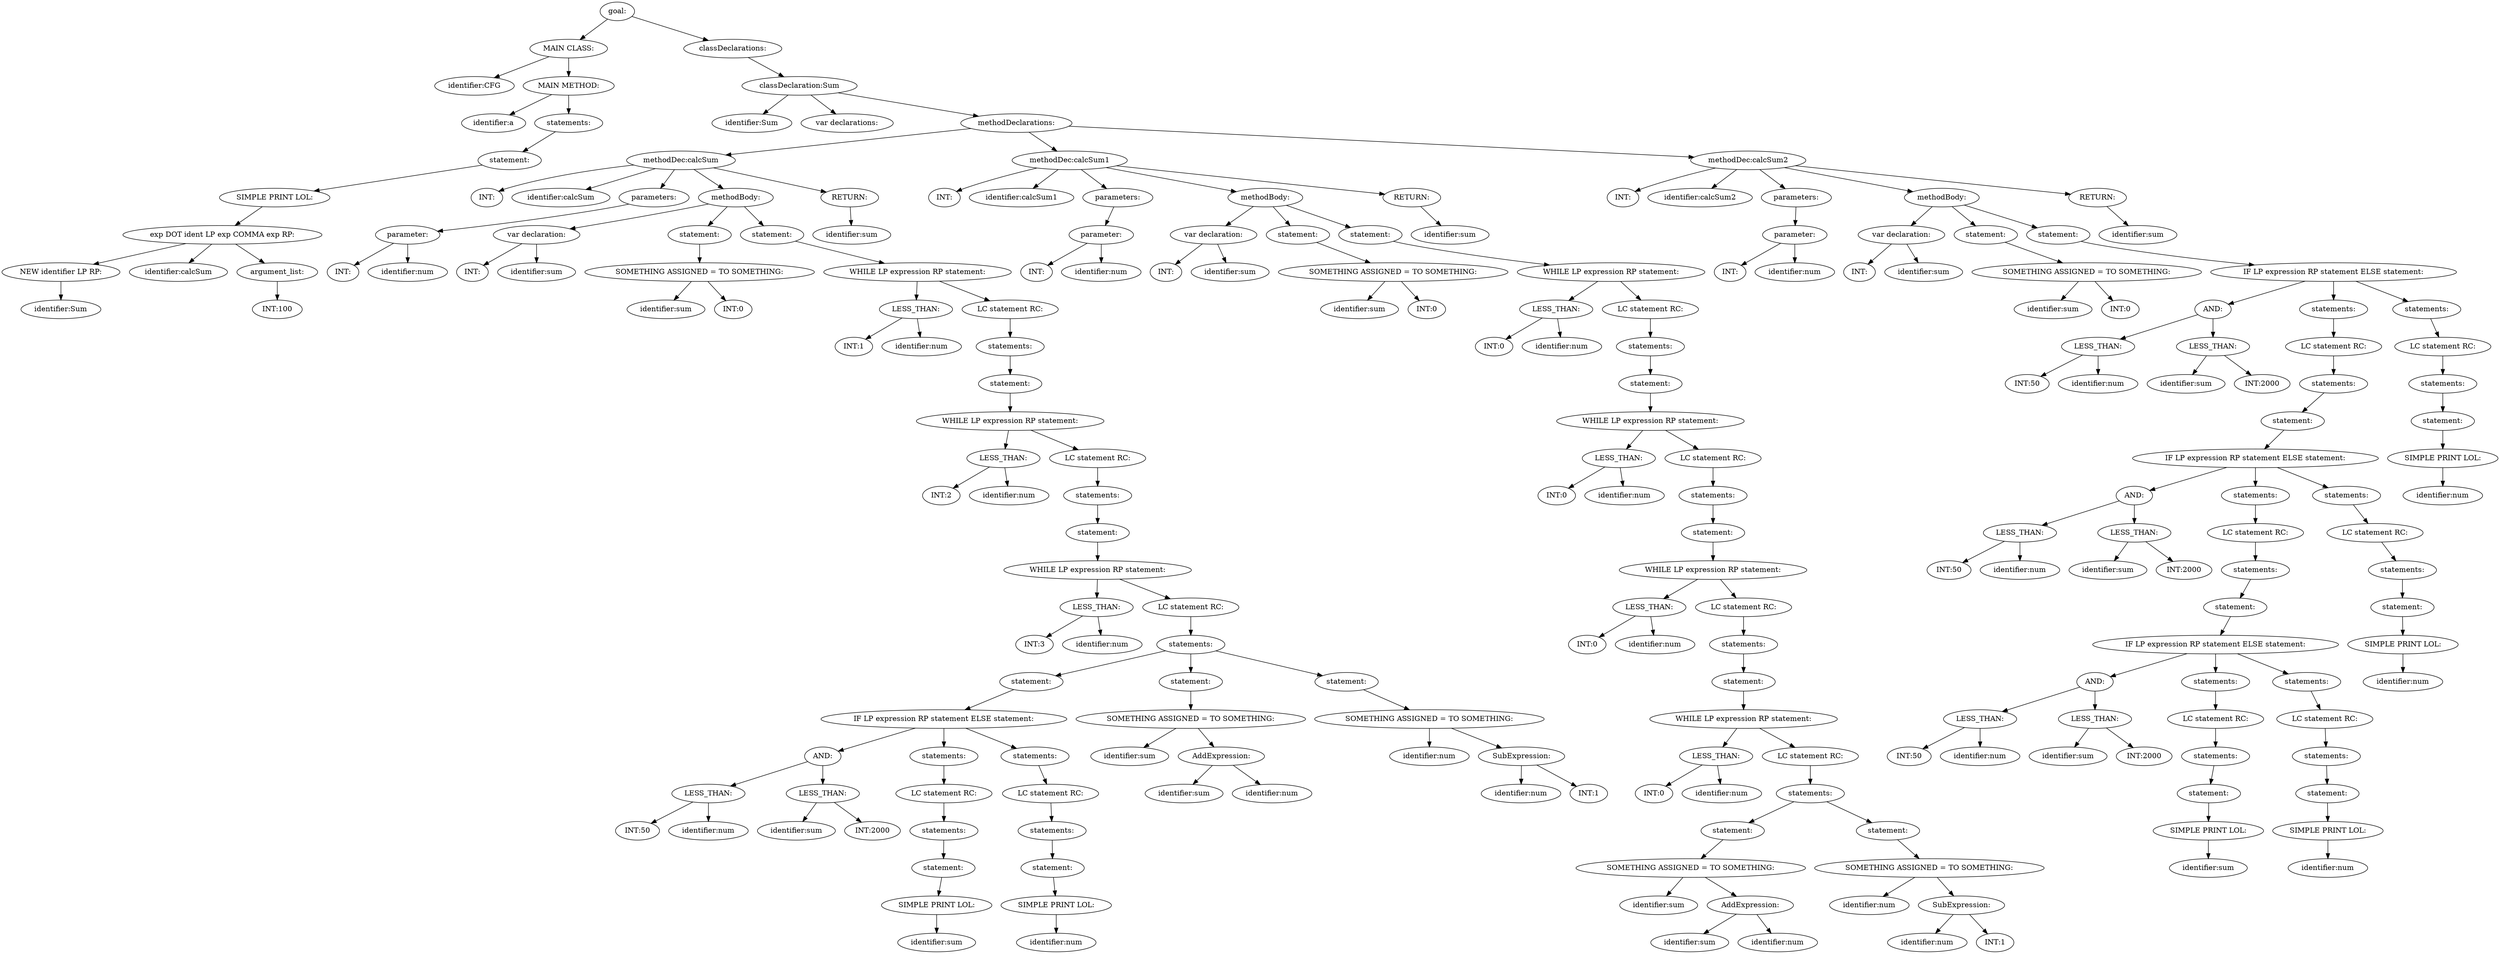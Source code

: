 digraph {
n0 [label="goal:"];
n1 [label="MAIN CLASS:"];
n2 [label="identifier:CFG"];
n1 -> n2
n3 [label="MAIN METHOD:"];
n4 [label="identifier:a"];
n3 -> n4
n5 [label="statements:"];
n6 [label="statement:"];
n7 [label="SIMPLE PRINT LOL:"];
n8 [label="exp DOT ident LP exp COMMA exp RP:"];
n9 [label="NEW identifier LP RP:"];
n10 [label="identifier:Sum"];
n9 -> n10
n8 -> n9
n11 [label="identifier:calcSum"];
n8 -> n11
n12 [label="argument_list:"];
n13 [label="INT:100"];
n12 -> n13
n8 -> n12
n7 -> n8
n6 -> n7
n5 -> n6
n3 -> n5
n1 -> n3
n0 -> n1
n14 [label="classDeclarations:"];
n15 [label="classDeclaration:Sum"];
n16 [label="identifier:Sum"];
n15 -> n16
n17 [label="var declarations:"];
n15 -> n17
n18 [label="methodDeclarations:"];
n19 [label="methodDec:calcSum"];
n20 [label="INT:"];
n19 -> n20
n21 [label="identifier:calcSum"];
n19 -> n21
n22 [label="parameters:"];
n23 [label="parameter:"];
n24 [label="INT:"];
n23 -> n24
n25 [label="identifier:num"];
n23 -> n25
n22 -> n23
n19 -> n22
n26 [label="methodBody:"];
n27 [label="var declaration:"];
n28 [label="INT:"];
n27 -> n28
n29 [label="identifier:sum"];
n27 -> n29
n26 -> n27
n30 [label="statement:"];
n31 [label="SOMETHING ASSIGNED = TO SOMETHING:"];
n32 [label="identifier:sum"];
n31 -> n32
n33 [label="INT:0"];
n31 -> n33
n30 -> n31
n26 -> n30
n34 [label="statement:"];
n35 [label="WHILE LP expression RP statement:"];
n36 [label="LESS_THAN:"];
n37 [label="INT:1"];
n36 -> n37
n38 [label="identifier:num"];
n36 -> n38
n35 -> n36
n39 [label="LC statement RC:"];
n40 [label="statements:"];
n41 [label="statement:"];
n42 [label="WHILE LP expression RP statement:"];
n43 [label="LESS_THAN:"];
n44 [label="INT:2"];
n43 -> n44
n45 [label="identifier:num"];
n43 -> n45
n42 -> n43
n46 [label="LC statement RC:"];
n47 [label="statements:"];
n48 [label="statement:"];
n49 [label="WHILE LP expression RP statement:"];
n50 [label="LESS_THAN:"];
n51 [label="INT:3"];
n50 -> n51
n52 [label="identifier:num"];
n50 -> n52
n49 -> n50
n53 [label="LC statement RC:"];
n54 [label="statements:"];
n55 [label="statement:"];
n56 [label="IF LP expression RP statement ELSE statement:"];
n57 [label="AND:"];
n58 [label="LESS_THAN:"];
n59 [label="INT:50"];
n58 -> n59
n60 [label="identifier:num"];
n58 -> n60
n57 -> n58
n61 [label="LESS_THAN:"];
n62 [label="identifier:sum"];
n61 -> n62
n63 [label="INT:2000"];
n61 -> n63
n57 -> n61
n56 -> n57
n64 [label="statements:"];
n65 [label="LC statement RC:"];
n66 [label="statements:"];
n67 [label="statement:"];
n68 [label="SIMPLE PRINT LOL:"];
n69 [label="identifier:sum"];
n68 -> n69
n67 -> n68
n66 -> n67
n65 -> n66
n64 -> n65
n56 -> n64
n70 [label="statements:"];
n71 [label="LC statement RC:"];
n72 [label="statements:"];
n73 [label="statement:"];
n74 [label="SIMPLE PRINT LOL:"];
n75 [label="identifier:num"];
n74 -> n75
n73 -> n74
n72 -> n73
n71 -> n72
n70 -> n71
n56 -> n70
n55 -> n56
n54 -> n55
n76 [label="statement:"];
n77 [label="SOMETHING ASSIGNED = TO SOMETHING:"];
n78 [label="identifier:sum"];
n77 -> n78
n79 [label="AddExpression:"];
n80 [label="identifier:sum"];
n79 -> n80
n81 [label="identifier:num"];
n79 -> n81
n77 -> n79
n76 -> n77
n54 -> n76
n82 [label="statement:"];
n83 [label="SOMETHING ASSIGNED = TO SOMETHING:"];
n84 [label="identifier:num"];
n83 -> n84
n85 [label="SubExpression:"];
n86 [label="identifier:num"];
n85 -> n86
n87 [label="INT:1"];
n85 -> n87
n83 -> n85
n82 -> n83
n54 -> n82
n53 -> n54
n49 -> n53
n48 -> n49
n47 -> n48
n46 -> n47
n42 -> n46
n41 -> n42
n40 -> n41
n39 -> n40
n35 -> n39
n34 -> n35
n26 -> n34
n19 -> n26
n88 [label="RETURN:"];
n89 [label="identifier:sum"];
n88 -> n89
n19 -> n88
n18 -> n19
n90 [label="methodDec:calcSum1"];
n91 [label="INT:"];
n90 -> n91
n92 [label="identifier:calcSum1"];
n90 -> n92
n93 [label="parameters:"];
n94 [label="parameter:"];
n95 [label="INT:"];
n94 -> n95
n96 [label="identifier:num"];
n94 -> n96
n93 -> n94
n90 -> n93
n97 [label="methodBody:"];
n98 [label="var declaration:"];
n99 [label="INT:"];
n98 -> n99
n100 [label="identifier:sum"];
n98 -> n100
n97 -> n98
n101 [label="statement:"];
n102 [label="SOMETHING ASSIGNED = TO SOMETHING:"];
n103 [label="identifier:sum"];
n102 -> n103
n104 [label="INT:0"];
n102 -> n104
n101 -> n102
n97 -> n101
n105 [label="statement:"];
n106 [label="WHILE LP expression RP statement:"];
n107 [label="LESS_THAN:"];
n108 [label="INT:0"];
n107 -> n108
n109 [label="identifier:num"];
n107 -> n109
n106 -> n107
n110 [label="LC statement RC:"];
n111 [label="statements:"];
n112 [label="statement:"];
n113 [label="WHILE LP expression RP statement:"];
n114 [label="LESS_THAN:"];
n115 [label="INT:0"];
n114 -> n115
n116 [label="identifier:num"];
n114 -> n116
n113 -> n114
n117 [label="LC statement RC:"];
n118 [label="statements:"];
n119 [label="statement:"];
n120 [label="WHILE LP expression RP statement:"];
n121 [label="LESS_THAN:"];
n122 [label="INT:0"];
n121 -> n122
n123 [label="identifier:num"];
n121 -> n123
n120 -> n121
n124 [label="LC statement RC:"];
n125 [label="statements:"];
n126 [label="statement:"];
n127 [label="WHILE LP expression RP statement:"];
n128 [label="LESS_THAN:"];
n129 [label="INT:0"];
n128 -> n129
n130 [label="identifier:num"];
n128 -> n130
n127 -> n128
n131 [label="LC statement RC:"];
n132 [label="statements:"];
n133 [label="statement:"];
n134 [label="SOMETHING ASSIGNED = TO SOMETHING:"];
n135 [label="identifier:sum"];
n134 -> n135
n136 [label="AddExpression:"];
n137 [label="identifier:sum"];
n136 -> n137
n138 [label="identifier:num"];
n136 -> n138
n134 -> n136
n133 -> n134
n132 -> n133
n139 [label="statement:"];
n140 [label="SOMETHING ASSIGNED = TO SOMETHING:"];
n141 [label="identifier:num"];
n140 -> n141
n142 [label="SubExpression:"];
n143 [label="identifier:num"];
n142 -> n143
n144 [label="INT:1"];
n142 -> n144
n140 -> n142
n139 -> n140
n132 -> n139
n131 -> n132
n127 -> n131
n126 -> n127
n125 -> n126
n124 -> n125
n120 -> n124
n119 -> n120
n118 -> n119
n117 -> n118
n113 -> n117
n112 -> n113
n111 -> n112
n110 -> n111
n106 -> n110
n105 -> n106
n97 -> n105
n90 -> n97
n145 [label="RETURN:"];
n146 [label="identifier:sum"];
n145 -> n146
n90 -> n145
n18 -> n90
n147 [label="methodDec:calcSum2"];
n148 [label="INT:"];
n147 -> n148
n149 [label="identifier:calcSum2"];
n147 -> n149
n150 [label="parameters:"];
n151 [label="parameter:"];
n152 [label="INT:"];
n151 -> n152
n153 [label="identifier:num"];
n151 -> n153
n150 -> n151
n147 -> n150
n154 [label="methodBody:"];
n155 [label="var declaration:"];
n156 [label="INT:"];
n155 -> n156
n157 [label="identifier:sum"];
n155 -> n157
n154 -> n155
n158 [label="statement:"];
n159 [label="SOMETHING ASSIGNED = TO SOMETHING:"];
n160 [label="identifier:sum"];
n159 -> n160
n161 [label="INT:0"];
n159 -> n161
n158 -> n159
n154 -> n158
n162 [label="statement:"];
n163 [label="IF LP expression RP statement ELSE statement:"];
n164 [label="AND:"];
n165 [label="LESS_THAN:"];
n166 [label="INT:50"];
n165 -> n166
n167 [label="identifier:num"];
n165 -> n167
n164 -> n165
n168 [label="LESS_THAN:"];
n169 [label="identifier:sum"];
n168 -> n169
n170 [label="INT:2000"];
n168 -> n170
n164 -> n168
n163 -> n164
n171 [label="statements:"];
n172 [label="LC statement RC:"];
n173 [label="statements:"];
n174 [label="statement:"];
n175 [label="IF LP expression RP statement ELSE statement:"];
n176 [label="AND:"];
n177 [label="LESS_THAN:"];
n178 [label="INT:50"];
n177 -> n178
n179 [label="identifier:num"];
n177 -> n179
n176 -> n177
n180 [label="LESS_THAN:"];
n181 [label="identifier:sum"];
n180 -> n181
n182 [label="INT:2000"];
n180 -> n182
n176 -> n180
n175 -> n176
n183 [label="statements:"];
n184 [label="LC statement RC:"];
n185 [label="statements:"];
n186 [label="statement:"];
n187 [label="IF LP expression RP statement ELSE statement:"];
n188 [label="AND:"];
n189 [label="LESS_THAN:"];
n190 [label="INT:50"];
n189 -> n190
n191 [label="identifier:num"];
n189 -> n191
n188 -> n189
n192 [label="LESS_THAN:"];
n193 [label="identifier:sum"];
n192 -> n193
n194 [label="INT:2000"];
n192 -> n194
n188 -> n192
n187 -> n188
n195 [label="statements:"];
n196 [label="LC statement RC:"];
n197 [label="statements:"];
n198 [label="statement:"];
n199 [label="SIMPLE PRINT LOL:"];
n200 [label="identifier:sum"];
n199 -> n200
n198 -> n199
n197 -> n198
n196 -> n197
n195 -> n196
n187 -> n195
n201 [label="statements:"];
n202 [label="LC statement RC:"];
n203 [label="statements:"];
n204 [label="statement:"];
n205 [label="SIMPLE PRINT LOL:"];
n206 [label="identifier:num"];
n205 -> n206
n204 -> n205
n203 -> n204
n202 -> n203
n201 -> n202
n187 -> n201
n186 -> n187
n185 -> n186
n184 -> n185
n183 -> n184
n175 -> n183
n207 [label="statements:"];
n208 [label="LC statement RC:"];
n209 [label="statements:"];
n210 [label="statement:"];
n211 [label="SIMPLE PRINT LOL:"];
n212 [label="identifier:num"];
n211 -> n212
n210 -> n211
n209 -> n210
n208 -> n209
n207 -> n208
n175 -> n207
n174 -> n175
n173 -> n174
n172 -> n173
n171 -> n172
n163 -> n171
n213 [label="statements:"];
n214 [label="LC statement RC:"];
n215 [label="statements:"];
n216 [label="statement:"];
n217 [label="SIMPLE PRINT LOL:"];
n218 [label="identifier:num"];
n217 -> n218
n216 -> n217
n215 -> n216
n214 -> n215
n213 -> n214
n163 -> n213
n162 -> n163
n154 -> n162
n147 -> n154
n219 [label="RETURN:"];
n220 [label="identifier:sum"];
n219 -> n220
n147 -> n219
n18 -> n147
n15 -> n18
n14 -> n15
n0 -> n14
}

